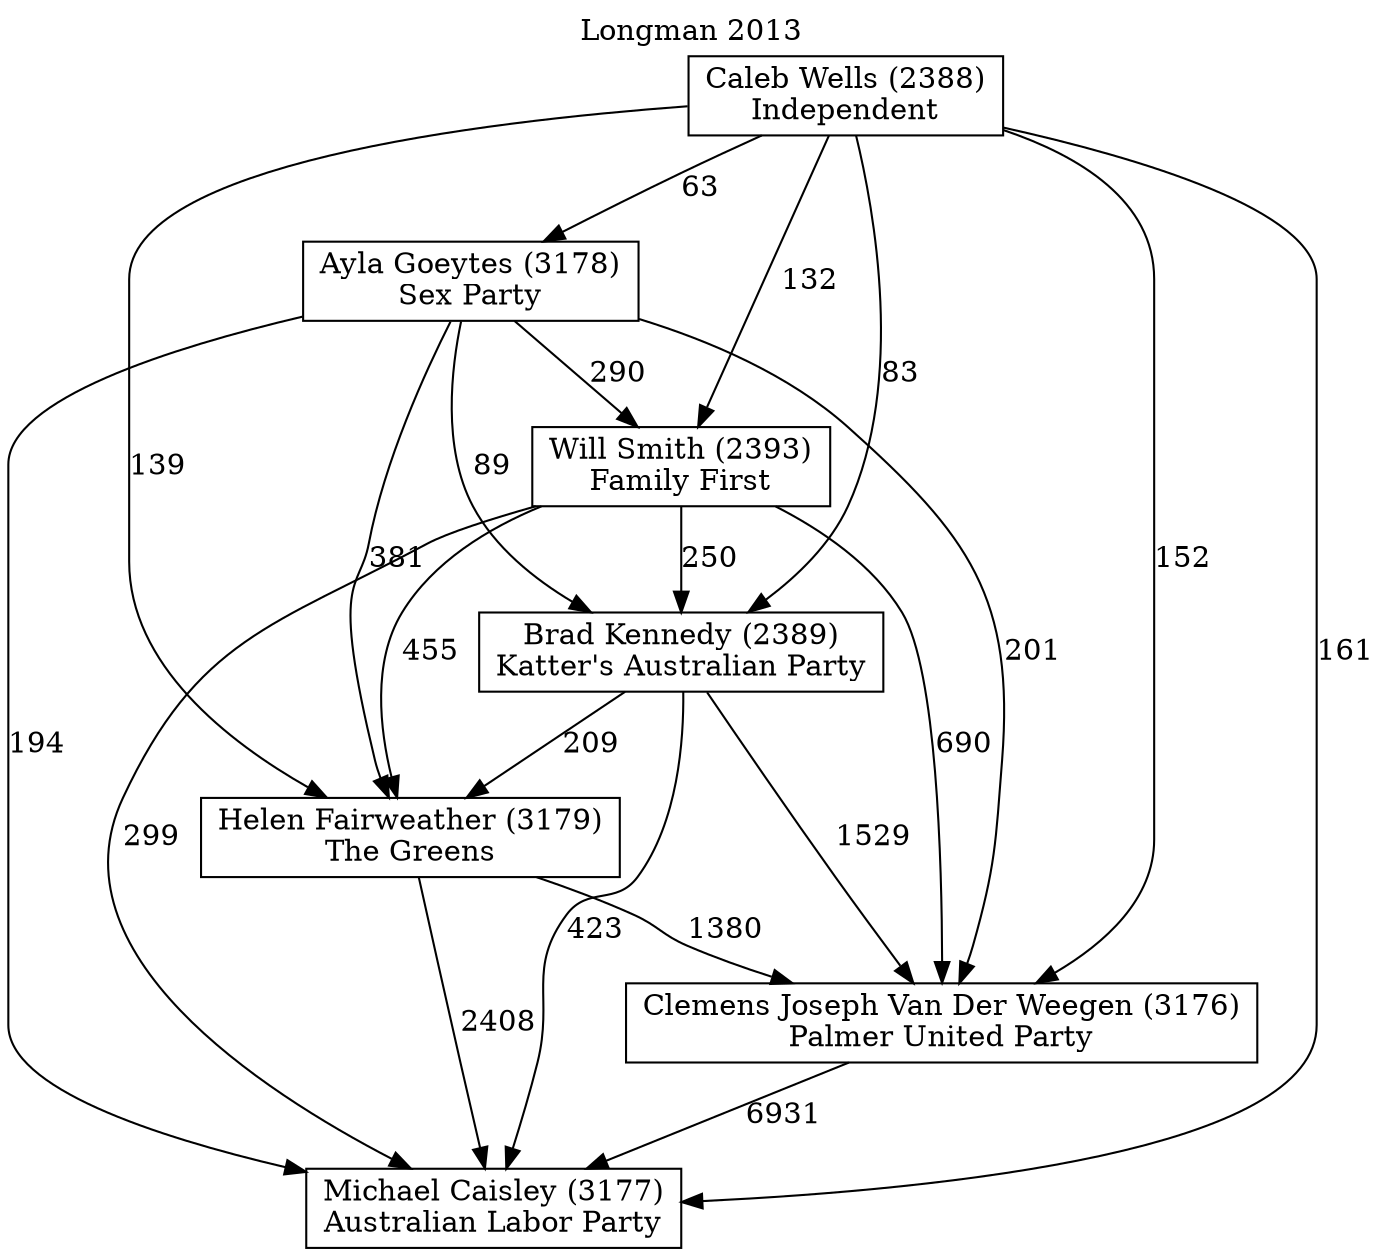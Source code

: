 // House preference flow
digraph "Michael Caisley (3177)_Longman_2013" {
	graph [label="Longman 2013" labelloc=t mclimit=10]
	node [shape=box]
	"Ayla Goeytes (3178)" [label="Ayla Goeytes (3178)
Sex Party"]
	"Brad Kennedy (2389)" [label="Brad Kennedy (2389)
Katter's Australian Party"]
	"Caleb Wells (2388)" [label="Caleb Wells (2388)
Independent"]
	"Clemens Joseph Van Der Weegen (3176)" [label="Clemens Joseph Van Der Weegen (3176)
Palmer United Party"]
	"Helen Fairweather (3179)" [label="Helen Fairweather (3179)
The Greens"]
	"Michael Caisley (3177)" [label="Michael Caisley (3177)
Australian Labor Party"]
	"Will Smith (2393)" [label="Will Smith (2393)
Family First"]
	"Ayla Goeytes (3178)" -> "Brad Kennedy (2389)" [label=89]
	"Ayla Goeytes (3178)" -> "Clemens Joseph Van Der Weegen (3176)" [label=201]
	"Ayla Goeytes (3178)" -> "Helen Fairweather (3179)" [label=381]
	"Ayla Goeytes (3178)" -> "Michael Caisley (3177)" [label=194]
	"Ayla Goeytes (3178)" -> "Will Smith (2393)" [label=290]
	"Brad Kennedy (2389)" -> "Clemens Joseph Van Der Weegen (3176)" [label=1529]
	"Brad Kennedy (2389)" -> "Helen Fairweather (3179)" [label=209]
	"Brad Kennedy (2389)" -> "Michael Caisley (3177)" [label=423]
	"Caleb Wells (2388)" -> "Ayla Goeytes (3178)" [label=63]
	"Caleb Wells (2388)" -> "Brad Kennedy (2389)" [label=83]
	"Caleb Wells (2388)" -> "Clemens Joseph Van Der Weegen (3176)" [label=152]
	"Caleb Wells (2388)" -> "Helen Fairweather (3179)" [label=139]
	"Caleb Wells (2388)" -> "Michael Caisley (3177)" [label=161]
	"Caleb Wells (2388)" -> "Will Smith (2393)" [label=132]
	"Clemens Joseph Van Der Weegen (3176)" -> "Michael Caisley (3177)" [label=6931]
	"Helen Fairweather (3179)" -> "Clemens Joseph Van Der Weegen (3176)" [label=1380]
	"Helen Fairweather (3179)" -> "Michael Caisley (3177)" [label=2408]
	"Will Smith (2393)" -> "Brad Kennedy (2389)" [label=250]
	"Will Smith (2393)" -> "Clemens Joseph Van Der Weegen (3176)" [label=690]
	"Will Smith (2393)" -> "Helen Fairweather (3179)" [label=455]
	"Will Smith (2393)" -> "Michael Caisley (3177)" [label=299]
}
